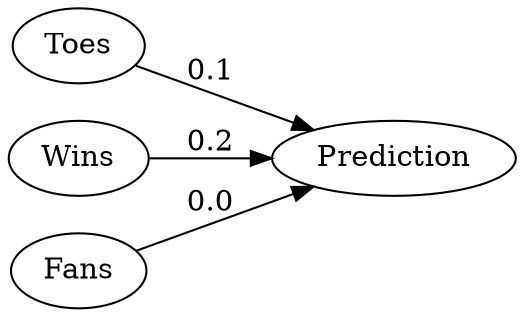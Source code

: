 // Three Nodes
digraph {
	graph [dpi=200 rankdir=LR]
	A [label=Toes]
	B [label=Wins]
	C [label=Fans]
	D [label=Prediction]
	A -> D [label=0.1]
	B -> D [label=0.2]
	C -> D [label=0.0]
}
